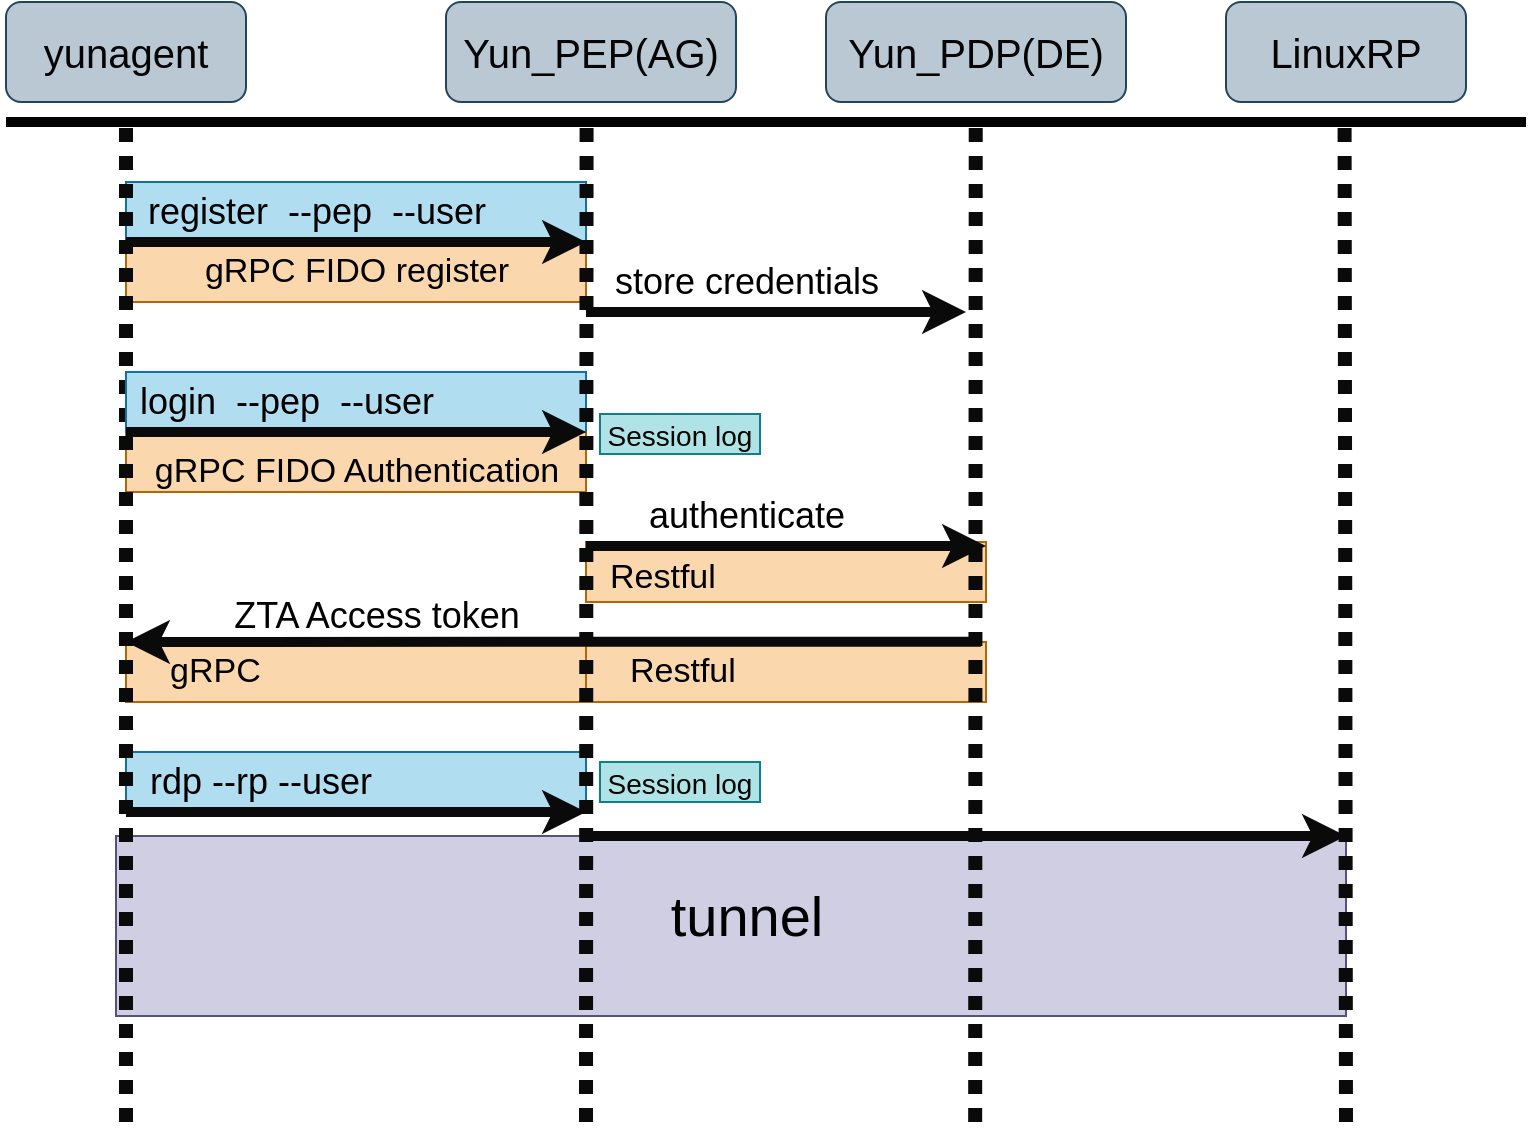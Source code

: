 <mxfile>
    <diagram id="Wh-ehg3H5ILuNnyWzL6W" name="Page-1">
        <mxGraphModel dx="1019" dy="657" grid="1" gridSize="10" guides="1" tooltips="1" connect="1" arrows="1" fold="1" page="1" pageScale="1" pageWidth="850" pageHeight="1100" background="#FFFFFF" math="0" shadow="0">
            <root>
                <mxCell id="0"/>
                <mxCell id="1" parent="0"/>
                <mxCell id="49" value="" style="group" parent="1" vertex="1" connectable="0">
                    <mxGeometry x="125" y="480" width="615" height="90" as="geometry"/>
                </mxCell>
                <mxCell id="43" value="　" style="rounded=0;whiteSpace=wrap;html=1;fontSize=18;fillColor=#d0cee2;strokeColor=#56517e;align=left;" parent="49" vertex="1">
                    <mxGeometry y="-23" width="615" height="90" as="geometry"/>
                </mxCell>
                <mxCell id="42" value="" style="endArrow=classic;html=1;strokeColor=#0A0A0A;strokeWidth=5;fontSize=20;fontColor=#050505;" parent="49" edge="1">
                    <mxGeometry width="50" height="50" relative="1" as="geometry">
                        <mxPoint x="235.0" y="-23" as="sourcePoint"/>
                        <mxPoint x="615" y="-23" as="targetPoint"/>
                    </mxGeometry>
                </mxCell>
                <mxCell id="44" value="&lt;font style=&quot;&quot;&gt;&lt;font style=&quot;font-size: 28px;&quot; color=&quot;#000000&quot;&gt;tunnel&lt;/font&gt;&lt;br&gt;&lt;/font&gt;" style="text;html=1;align=center;verticalAlign=middle;resizable=0;points=[];autosize=1;strokeColor=none;fillColor=none;" parent="49" vertex="1">
                    <mxGeometry x="265" y="-8" width="100" height="50" as="geometry"/>
                </mxCell>
                <mxCell id="37" value="　" style="rounded=0;whiteSpace=wrap;html=1;fontSize=18;fillColor=#b1ddf0;strokeColor=#10739e;align=left;" parent="1" vertex="1">
                    <mxGeometry x="130" y="415" width="230" height="30" as="geometry"/>
                </mxCell>
                <mxCell id="35" value="　" style="rounded=0;whiteSpace=wrap;html=1;fontSize=18;fillColor=#fad7ac;strokeColor=#b46504;align=left;" parent="1" vertex="1">
                    <mxGeometry x="130" y="360" width="240" height="30" as="geometry"/>
                </mxCell>
                <mxCell id="33" value="　" style="rounded=0;whiteSpace=wrap;html=1;fontSize=18;fillColor=#fad7ac;strokeColor=#b46504;align=left;" parent="1" vertex="1">
                    <mxGeometry x="360" y="360" width="200" height="30" as="geometry"/>
                </mxCell>
                <mxCell id="30" value="　" style="rounded=0;whiteSpace=wrap;html=1;fontSize=18;fillColor=#fad7ac;strokeColor=#b46504;align=left;" parent="1" vertex="1">
                    <mxGeometry x="360" y="310" width="200" height="30" as="geometry"/>
                </mxCell>
                <mxCell id="23" value="　" style="rounded=0;whiteSpace=wrap;html=1;fontSize=18;fillColor=#fad7ac;strokeColor=#b46504;align=left;" parent="1" vertex="1">
                    <mxGeometry x="130" y="255" width="230" height="30" as="geometry"/>
                </mxCell>
                <mxCell id="15" value="　" style="rounded=0;whiteSpace=wrap;html=1;fontSize=18;fillColor=#fad7ac;strokeColor=#b46504;align=left;" parent="1" vertex="1">
                    <mxGeometry x="130" y="160" width="230" height="30" as="geometry"/>
                </mxCell>
                <mxCell id="13" value="　" style="rounded=0;whiteSpace=wrap;html=1;fontSize=18;fillColor=#b1ddf0;strokeColor=#10739e;align=left;" parent="1" vertex="1">
                    <mxGeometry x="130" y="130" width="230" height="30" as="geometry"/>
                </mxCell>
                <mxCell id="2" value="&lt;font style=&quot;font-size: 20px;&quot; color=&quot;#050505&quot;&gt;yunagent&lt;/font&gt;" style="rounded=1;whiteSpace=wrap;html=1;fillColor=#bac8d3;strokeColor=#23445d;" parent="1" vertex="1">
                    <mxGeometry x="70" y="40" width="120" height="50" as="geometry"/>
                </mxCell>
                <mxCell id="3" value="" style="endArrow=none;html=1;fontSize=16;strokeWidth=5;strokeColor=#030303;" parent="1" edge="1">
                    <mxGeometry width="50" height="50" relative="1" as="geometry">
                        <mxPoint x="70" y="100" as="sourcePoint"/>
                        <mxPoint x="830" y="100" as="targetPoint"/>
                    </mxGeometry>
                </mxCell>
                <mxCell id="4" value="&lt;font style=&quot;font-size: 20px;&quot; color=&quot;#050505&quot;&gt;Yun_PEP(AG)&lt;/font&gt;" style="rounded=1;whiteSpace=wrap;html=1;fillColor=#bac8d3;strokeColor=#23445d;" parent="1" vertex="1">
                    <mxGeometry x="290" y="40" width="145" height="50" as="geometry"/>
                </mxCell>
                <mxCell id="5" value="&lt;font style=&quot;font-size: 20px;&quot; color=&quot;#050505&quot;&gt;Yun_PDP(DE)&lt;/font&gt;" style="rounded=1;whiteSpace=wrap;html=1;fillColor=#bac8d3;strokeColor=#23445d;" parent="1" vertex="1">
                    <mxGeometry x="480" y="40" width="150" height="50" as="geometry"/>
                </mxCell>
                <mxCell id="6" value="&lt;font style=&quot;font-size: 20px;&quot; color=&quot;#050505&quot;&gt;LinuxRP&lt;/font&gt;" style="rounded=1;whiteSpace=wrap;html=1;fillColor=#bac8d3;strokeColor=#23445d;" parent="1" vertex="1">
                    <mxGeometry x="680" y="40" width="120" height="50" as="geometry"/>
                </mxCell>
                <mxCell id="7" value="" style="endArrow=none;dashed=1;html=1;dashPattern=1 1;strokeWidth=7;fontSize=16;strokeColor=#0A0A0A;" parent="1" edge="1">
                    <mxGeometry width="50" height="50" relative="1" as="geometry">
                        <mxPoint x="130" y="600" as="sourcePoint"/>
                        <mxPoint x="130.0" y="100" as="targetPoint"/>
                    </mxGeometry>
                </mxCell>
                <mxCell id="9" value="" style="endArrow=none;dashed=1;html=1;dashPattern=1 1;strokeWidth=7;fontSize=16;strokeColor=#0A0A0A;" parent="1" edge="1">
                    <mxGeometry width="50" height="50" relative="1" as="geometry">
                        <mxPoint x="554.58" y="600" as="sourcePoint"/>
                        <mxPoint x="554.87" y="100.0" as="targetPoint"/>
                    </mxGeometry>
                </mxCell>
                <mxCell id="10" value="" style="endArrow=none;dashed=1;html=1;dashPattern=1 1;strokeWidth=7;fontSize=16;strokeColor=#0A0A0A;" parent="1" edge="1">
                    <mxGeometry width="50" height="50" relative="1" as="geometry">
                        <mxPoint x="740" y="600" as="sourcePoint"/>
                        <mxPoint x="739.29" y="100.0" as="targetPoint"/>
                    </mxGeometry>
                </mxCell>
                <mxCell id="11" value="" style="endArrow=classic;html=1;strokeColor=#0A0A0A;strokeWidth=5;fontSize=20;fontColor=#050505;entryX=1;entryY=1;entryDx=0;entryDy=0;" parent="1" target="13" edge="1">
                    <mxGeometry width="50" height="50" relative="1" as="geometry">
                        <mxPoint x="130" y="160" as="sourcePoint"/>
                        <mxPoint x="350" y="160" as="targetPoint"/>
                    </mxGeometry>
                </mxCell>
                <mxCell id="12" value="&lt;font style=&quot;&quot;&gt;&lt;font style=&quot;font-size: 18px;&quot; color=&quot;#000000&quot;&gt;register&amp;nbsp; --pep&amp;nbsp; --user&lt;/font&gt;&lt;br&gt;&lt;/font&gt;" style="text;html=1;align=center;verticalAlign=middle;resizable=0;points=[];autosize=1;strokeColor=none;fillColor=none;" parent="1" vertex="1">
                    <mxGeometry x="130" y="125" width="190" height="40" as="geometry"/>
                </mxCell>
                <mxCell id="16" value="&lt;font style=&quot;&quot;&gt;&lt;font style=&quot;font-size: 17px;&quot; color=&quot;#000000&quot;&gt;gRPC FIDO register&lt;/font&gt;&lt;br&gt;&lt;/font&gt;" style="text;html=1;align=center;verticalAlign=middle;resizable=0;points=[];autosize=1;strokeColor=none;fillColor=none;" parent="1" vertex="1">
                    <mxGeometry x="155" y="160" width="180" height="30" as="geometry"/>
                </mxCell>
                <mxCell id="17" value="" style="endArrow=classic;html=1;strokeColor=#0A0A0A;strokeWidth=5;fontSize=20;fontColor=#050505;" parent="1" edge="1">
                    <mxGeometry width="50" height="50" relative="1" as="geometry">
                        <mxPoint x="360" y="195" as="sourcePoint"/>
                        <mxPoint x="550" y="195" as="targetPoint"/>
                    </mxGeometry>
                </mxCell>
                <mxCell id="18" value="&lt;div style=&quot;text-align: left;&quot;&gt;&lt;span style=&quot;font-size: 18px; color: rgb(0, 0, 0); background-color: initial;&quot;&gt;store credentials&lt;/span&gt;&lt;/div&gt;" style="text;html=1;align=center;verticalAlign=middle;resizable=0;points=[];autosize=1;strokeColor=none;fillColor=none;" parent="1" vertex="1">
                    <mxGeometry x="360" y="160" width="160" height="40" as="geometry"/>
                </mxCell>
                <mxCell id="19" value="　" style="rounded=0;whiteSpace=wrap;html=1;fontSize=18;fillColor=#b1ddf0;strokeColor=#10739e;align=left;" parent="1" vertex="1">
                    <mxGeometry x="130" y="225" width="230" height="30" as="geometry"/>
                </mxCell>
                <mxCell id="20" value="&lt;font style=&quot;&quot;&gt;&lt;font style=&quot;font-size: 18px;&quot; color=&quot;#000000&quot;&gt;login&amp;nbsp; --pep&amp;nbsp; --user&lt;/font&gt;&lt;br&gt;&lt;/font&gt;" style="text;html=1;align=center;verticalAlign=middle;resizable=0;points=[];autosize=1;strokeColor=none;fillColor=none;" parent="1" vertex="1">
                    <mxGeometry x="125" y="220" width="170" height="40" as="geometry"/>
                </mxCell>
                <mxCell id="21" value="&lt;font style=&quot;&quot;&gt;&lt;font style=&quot;font-size: 17px;&quot; color=&quot;#000000&quot;&gt;gRPC FIDO Authentication&lt;/font&gt;&lt;br&gt;&lt;/font&gt;" style="text;html=1;align=center;verticalAlign=middle;resizable=0;points=[];autosize=1;strokeColor=none;fillColor=none;" parent="1" vertex="1">
                    <mxGeometry x="130" y="260" width="230" height="30" as="geometry"/>
                </mxCell>
                <mxCell id="22" value="" style="endArrow=classic;html=1;strokeColor=#0A0A0A;strokeWidth=5;fontSize=20;fontColor=#050505;entryX=1;entryY=1;entryDx=0;entryDy=0;" parent="1" edge="1">
                    <mxGeometry width="50" height="50" relative="1" as="geometry">
                        <mxPoint x="130" y="255" as="sourcePoint"/>
                        <mxPoint x="360.0" y="255" as="targetPoint"/>
                    </mxGeometry>
                </mxCell>
                <mxCell id="24" value="" style="endArrow=classic;html=1;strokeColor=#0A0A0A;strokeWidth=5;fontSize=20;fontColor=#050505;" parent="1" edge="1">
                    <mxGeometry width="50" height="50" relative="1" as="geometry">
                        <mxPoint x="360" y="312" as="sourcePoint"/>
                        <mxPoint x="560" y="312" as="targetPoint"/>
                    </mxGeometry>
                </mxCell>
                <mxCell id="25" value="&lt;div style=&quot;text-align: left;&quot;&gt;&lt;span style=&quot;font-size: 18px; color: rgb(0, 0, 0); background-color: initial;&quot;&gt;authenticate&lt;/span&gt;&lt;/div&gt;" style="text;html=1;align=center;verticalAlign=middle;resizable=0;points=[];autosize=1;strokeColor=none;fillColor=none;" parent="1" vertex="1">
                    <mxGeometry x="380" y="277" width="120" height="40" as="geometry"/>
                </mxCell>
                <mxCell id="26" value="" style="endArrow=classic;html=1;strokeColor=#0A0A0A;strokeWidth=5;fontSize=20;fontColor=#050505;exitX=0.987;exitY=-0.005;exitDx=0;exitDy=0;exitPerimeter=0;" parent="1" source="33" edge="1">
                    <mxGeometry width="50" height="50" relative="1" as="geometry">
                        <mxPoint x="540" y="360" as="sourcePoint"/>
                        <mxPoint x="130" y="360" as="targetPoint"/>
                    </mxGeometry>
                </mxCell>
                <mxCell id="27" value="&lt;div style=&quot;text-align: left;&quot;&gt;&lt;span style=&quot;font-size: 18px; color: rgb(0, 0, 0); background-color: initial;&quot;&gt;ZTA Access token&lt;/span&gt;&lt;/div&gt;" style="text;html=1;align=center;verticalAlign=middle;resizable=0;points=[];autosize=1;strokeColor=none;fillColor=none;" parent="1" vertex="1">
                    <mxGeometry x="170" y="327" width="170" height="40" as="geometry"/>
                </mxCell>
                <mxCell id="29" value="&lt;div style=&quot;&quot;&gt;&lt;span style=&quot;font-size: 17px; color: rgb(0, 0, 0); background-color: initial;&quot;&gt;Restful&lt;/span&gt;&lt;/div&gt;" style="text;html=1;align=left;verticalAlign=middle;resizable=0;points=[];autosize=1;strokeColor=none;fillColor=none;" parent="1" vertex="1">
                    <mxGeometry x="370" y="313" width="80" height="30" as="geometry"/>
                </mxCell>
                <mxCell id="34" value="&lt;div style=&quot;&quot;&gt;&lt;span style=&quot;font-size: 17px; color: rgb(0, 0, 0); background-color: initial;&quot;&gt;Restful&lt;/span&gt;&lt;/div&gt;" style="text;html=1;align=left;verticalAlign=middle;resizable=0;points=[];autosize=1;strokeColor=none;fillColor=none;" parent="1" vertex="1">
                    <mxGeometry x="380" y="360" width="80" height="30" as="geometry"/>
                </mxCell>
                <mxCell id="36" value="&lt;div style=&quot;&quot;&gt;&lt;span style=&quot;font-size: 17px; color: rgb(0, 0, 0); background-color: initial;&quot;&gt;gRPC&lt;/span&gt;&lt;/div&gt;" style="text;html=1;align=left;verticalAlign=middle;resizable=0;points=[];autosize=1;strokeColor=none;fillColor=none;" parent="1" vertex="1">
                    <mxGeometry x="150" y="360" width="70" height="30" as="geometry"/>
                </mxCell>
                <mxCell id="38" value="&lt;div style=&quot;&quot;&gt;&lt;span style=&quot;font-size: 18px; color: rgb(0, 0, 0); background-color: initial;&quot;&gt;rdp --rp --user&lt;/span&gt;&lt;/div&gt;" style="text;html=1;align=left;verticalAlign=middle;resizable=0;points=[];autosize=1;strokeColor=none;fillColor=none;" parent="1" vertex="1">
                    <mxGeometry x="140" y="410" width="130" height="40" as="geometry"/>
                </mxCell>
                <mxCell id="39" value="" style="endArrow=classic;html=1;strokeColor=#0A0A0A;strokeWidth=5;fontSize=20;fontColor=#050505;" parent="1" edge="1">
                    <mxGeometry width="50" height="50" relative="1" as="geometry">
                        <mxPoint x="130" y="445" as="sourcePoint"/>
                        <mxPoint x="360" y="445" as="targetPoint"/>
                    </mxGeometry>
                </mxCell>
                <mxCell id="46" value="&lt;font style=&quot;font-size: 14px;&quot; color=&quot;#050505&quot;&gt;Session log&lt;/font&gt;" style="rounded=0;whiteSpace=wrap;html=1;fontSize=18;fillColor=#b0e3e6;strokeColor=#0e8088;align=center;" parent="1" vertex="1">
                    <mxGeometry x="367" y="246" width="80" height="20" as="geometry"/>
                </mxCell>
                <mxCell id="47" value="&lt;font style=&quot;font-size: 14px;&quot; color=&quot;#050505&quot;&gt;Session log&lt;/font&gt;" style="rounded=0;whiteSpace=wrap;html=1;fontSize=18;fillColor=#b0e3e6;strokeColor=#0e8088;align=center;" parent="1" vertex="1">
                    <mxGeometry x="367" y="420" width="80" height="20" as="geometry"/>
                </mxCell>
                <mxCell id="8" value="" style="endArrow=none;dashed=1;html=1;dashPattern=1 1;strokeWidth=7;fontSize=16;strokeColor=#0A0A0A;" parent="1" edge="1">
                    <mxGeometry width="50" height="50" relative="1" as="geometry">
                        <mxPoint x="360" y="600" as="sourcePoint"/>
                        <mxPoint x="360.29" y="100.0" as="targetPoint"/>
                    </mxGeometry>
                </mxCell>
            </root>
        </mxGraphModel>
    </diagram>
</mxfile>